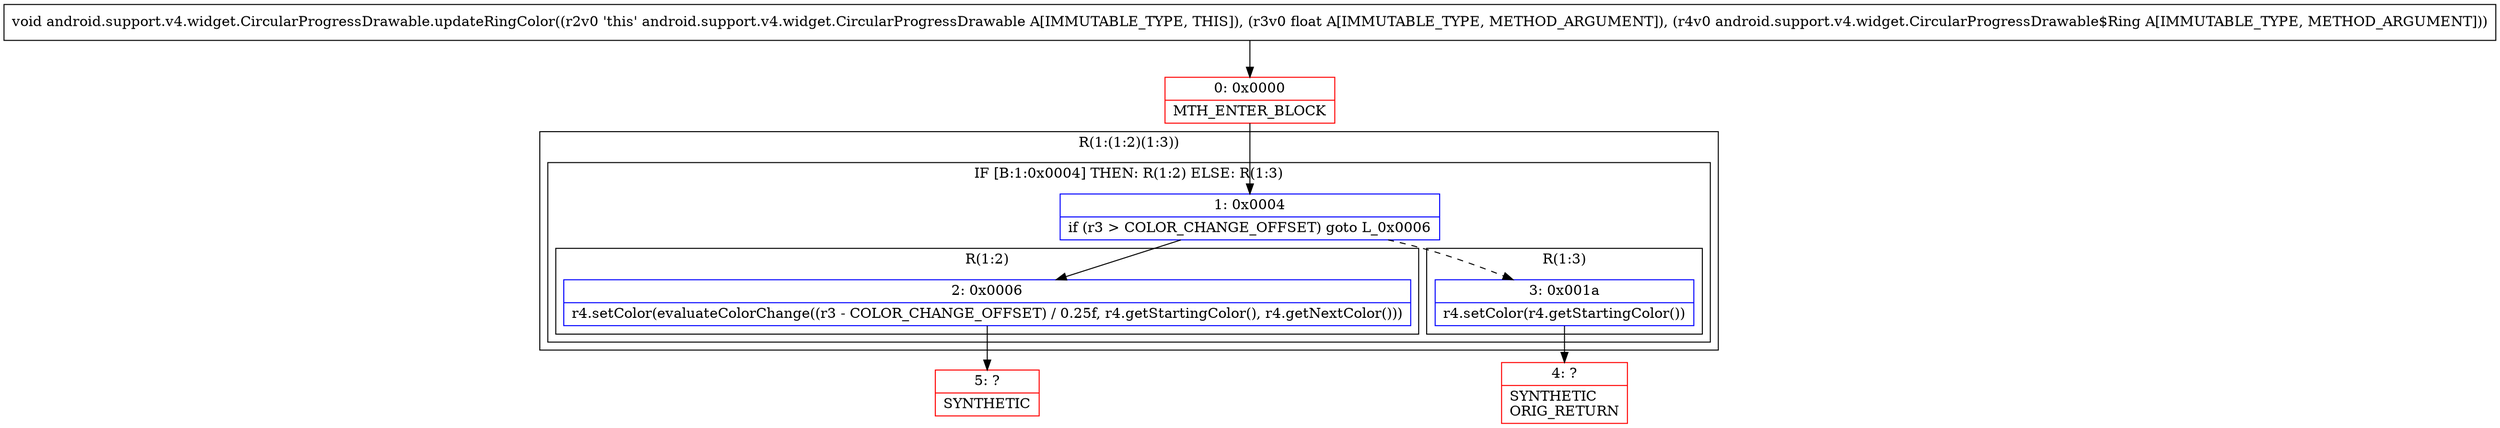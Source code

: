 digraph "CFG forandroid.support.v4.widget.CircularProgressDrawable.updateRingColor(FLandroid\/support\/v4\/widget\/CircularProgressDrawable$Ring;)V" {
subgraph cluster_Region_1484105500 {
label = "R(1:(1:2)(1:3))";
node [shape=record,color=blue];
subgraph cluster_IfRegion_1811151594 {
label = "IF [B:1:0x0004] THEN: R(1:2) ELSE: R(1:3)";
node [shape=record,color=blue];
Node_1 [shape=record,label="{1\:\ 0x0004|if (r3 \> COLOR_CHANGE_OFFSET) goto L_0x0006\l}"];
subgraph cluster_Region_1909923837 {
label = "R(1:2)";
node [shape=record,color=blue];
Node_2 [shape=record,label="{2\:\ 0x0006|r4.setColor(evaluateColorChange((r3 \- COLOR_CHANGE_OFFSET) \/ 0.25f, r4.getStartingColor(), r4.getNextColor()))\l}"];
}
subgraph cluster_Region_1699567278 {
label = "R(1:3)";
node [shape=record,color=blue];
Node_3 [shape=record,label="{3\:\ 0x001a|r4.setColor(r4.getStartingColor())\l}"];
}
}
}
Node_0 [shape=record,color=red,label="{0\:\ 0x0000|MTH_ENTER_BLOCK\l}"];
Node_4 [shape=record,color=red,label="{4\:\ ?|SYNTHETIC\lORIG_RETURN\l}"];
Node_5 [shape=record,color=red,label="{5\:\ ?|SYNTHETIC\l}"];
MethodNode[shape=record,label="{void android.support.v4.widget.CircularProgressDrawable.updateRingColor((r2v0 'this' android.support.v4.widget.CircularProgressDrawable A[IMMUTABLE_TYPE, THIS]), (r3v0 float A[IMMUTABLE_TYPE, METHOD_ARGUMENT]), (r4v0 android.support.v4.widget.CircularProgressDrawable$Ring A[IMMUTABLE_TYPE, METHOD_ARGUMENT])) }"];
MethodNode -> Node_0;
Node_1 -> Node_2;
Node_1 -> Node_3[style=dashed];
Node_2 -> Node_5;
Node_3 -> Node_4;
Node_0 -> Node_1;
}

